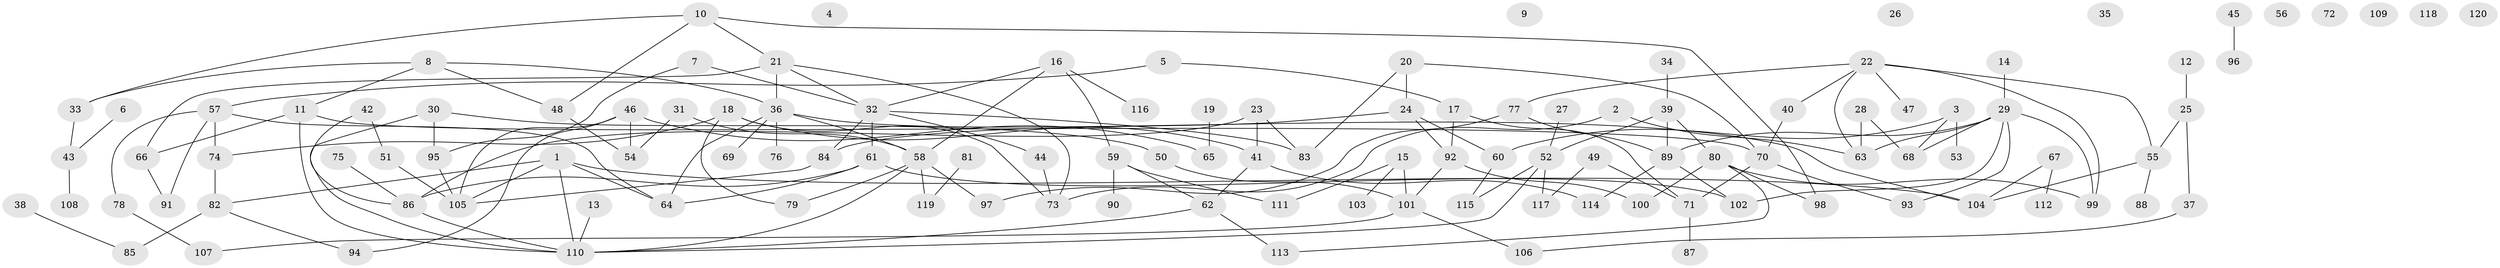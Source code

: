 // coarse degree distribution, {7: 0.05263157894736842, 11: 0.02631578947368421, 3: 0.13157894736842105, 1: 0.18421052631578946, 2: 0.18421052631578946, 8: 0.07894736842105263, 6: 0.07894736842105263, 4: 0.07894736842105263, 5: 0.13157894736842105, 9: 0.05263157894736842}
// Generated by graph-tools (version 1.1) at 2025/35/03/04/25 23:35:55]
// undirected, 120 vertices, 160 edges
graph export_dot {
  node [color=gray90,style=filled];
  1;
  2;
  3;
  4;
  5;
  6;
  7;
  8;
  9;
  10;
  11;
  12;
  13;
  14;
  15;
  16;
  17;
  18;
  19;
  20;
  21;
  22;
  23;
  24;
  25;
  26;
  27;
  28;
  29;
  30;
  31;
  32;
  33;
  34;
  35;
  36;
  37;
  38;
  39;
  40;
  41;
  42;
  43;
  44;
  45;
  46;
  47;
  48;
  49;
  50;
  51;
  52;
  53;
  54;
  55;
  56;
  57;
  58;
  59;
  60;
  61;
  62;
  63;
  64;
  65;
  66;
  67;
  68;
  69;
  70;
  71;
  72;
  73;
  74;
  75;
  76;
  77;
  78;
  79;
  80;
  81;
  82;
  83;
  84;
  85;
  86;
  87;
  88;
  89;
  90;
  91;
  92;
  93;
  94;
  95;
  96;
  97;
  98;
  99;
  100;
  101;
  102;
  103;
  104;
  105;
  106;
  107;
  108;
  109;
  110;
  111;
  112;
  113;
  114;
  115;
  116;
  117;
  118;
  119;
  120;
  1 -- 64;
  1 -- 82;
  1 -- 104;
  1 -- 105;
  1 -- 110;
  2 -- 63;
  2 -- 73;
  3 -- 53;
  3 -- 60;
  3 -- 68;
  5 -- 17;
  5 -- 57;
  6 -- 43;
  7 -- 32;
  7 -- 95;
  8 -- 11;
  8 -- 33;
  8 -- 36;
  8 -- 48;
  10 -- 21;
  10 -- 33;
  10 -- 48;
  10 -- 98;
  11 -- 66;
  11 -- 70;
  11 -- 110;
  12 -- 25;
  13 -- 110;
  14 -- 29;
  15 -- 101;
  15 -- 103;
  15 -- 111;
  16 -- 32;
  16 -- 58;
  16 -- 59;
  16 -- 116;
  17 -- 71;
  17 -- 92;
  18 -- 41;
  18 -- 73;
  18 -- 74;
  18 -- 79;
  19 -- 65;
  20 -- 24;
  20 -- 70;
  20 -- 83;
  21 -- 32;
  21 -- 36;
  21 -- 66;
  21 -- 73;
  22 -- 40;
  22 -- 47;
  22 -- 55;
  22 -- 63;
  22 -- 77;
  22 -- 99;
  23 -- 41;
  23 -- 83;
  23 -- 86;
  24 -- 60;
  24 -- 84;
  24 -- 92;
  25 -- 37;
  25 -- 55;
  27 -- 52;
  28 -- 63;
  28 -- 68;
  29 -- 63;
  29 -- 68;
  29 -- 89;
  29 -- 93;
  29 -- 99;
  29 -- 102;
  30 -- 50;
  30 -- 95;
  30 -- 110;
  31 -- 54;
  31 -- 58;
  32 -- 44;
  32 -- 61;
  32 -- 83;
  32 -- 84;
  33 -- 43;
  34 -- 39;
  36 -- 58;
  36 -- 64;
  36 -- 69;
  36 -- 76;
  36 -- 104;
  37 -- 106;
  38 -- 85;
  39 -- 52;
  39 -- 80;
  39 -- 89;
  40 -- 70;
  41 -- 62;
  41 -- 114;
  42 -- 51;
  42 -- 86;
  43 -- 108;
  44 -- 73;
  45 -- 96;
  46 -- 54;
  46 -- 65;
  46 -- 94;
  46 -- 105;
  48 -- 54;
  49 -- 71;
  49 -- 117;
  50 -- 101;
  51 -- 105;
  52 -- 110;
  52 -- 115;
  52 -- 117;
  55 -- 88;
  55 -- 104;
  57 -- 64;
  57 -- 74;
  57 -- 78;
  57 -- 91;
  58 -- 79;
  58 -- 97;
  58 -- 110;
  58 -- 119;
  59 -- 62;
  59 -- 90;
  59 -- 111;
  60 -- 115;
  61 -- 64;
  61 -- 86;
  61 -- 102;
  62 -- 110;
  62 -- 113;
  66 -- 91;
  67 -- 104;
  67 -- 112;
  70 -- 71;
  70 -- 93;
  71 -- 87;
  74 -- 82;
  75 -- 86;
  77 -- 89;
  77 -- 97;
  78 -- 107;
  80 -- 98;
  80 -- 99;
  80 -- 100;
  80 -- 113;
  81 -- 119;
  82 -- 85;
  82 -- 94;
  84 -- 105;
  86 -- 110;
  89 -- 102;
  89 -- 114;
  92 -- 100;
  92 -- 101;
  95 -- 105;
  101 -- 106;
  101 -- 107;
}

